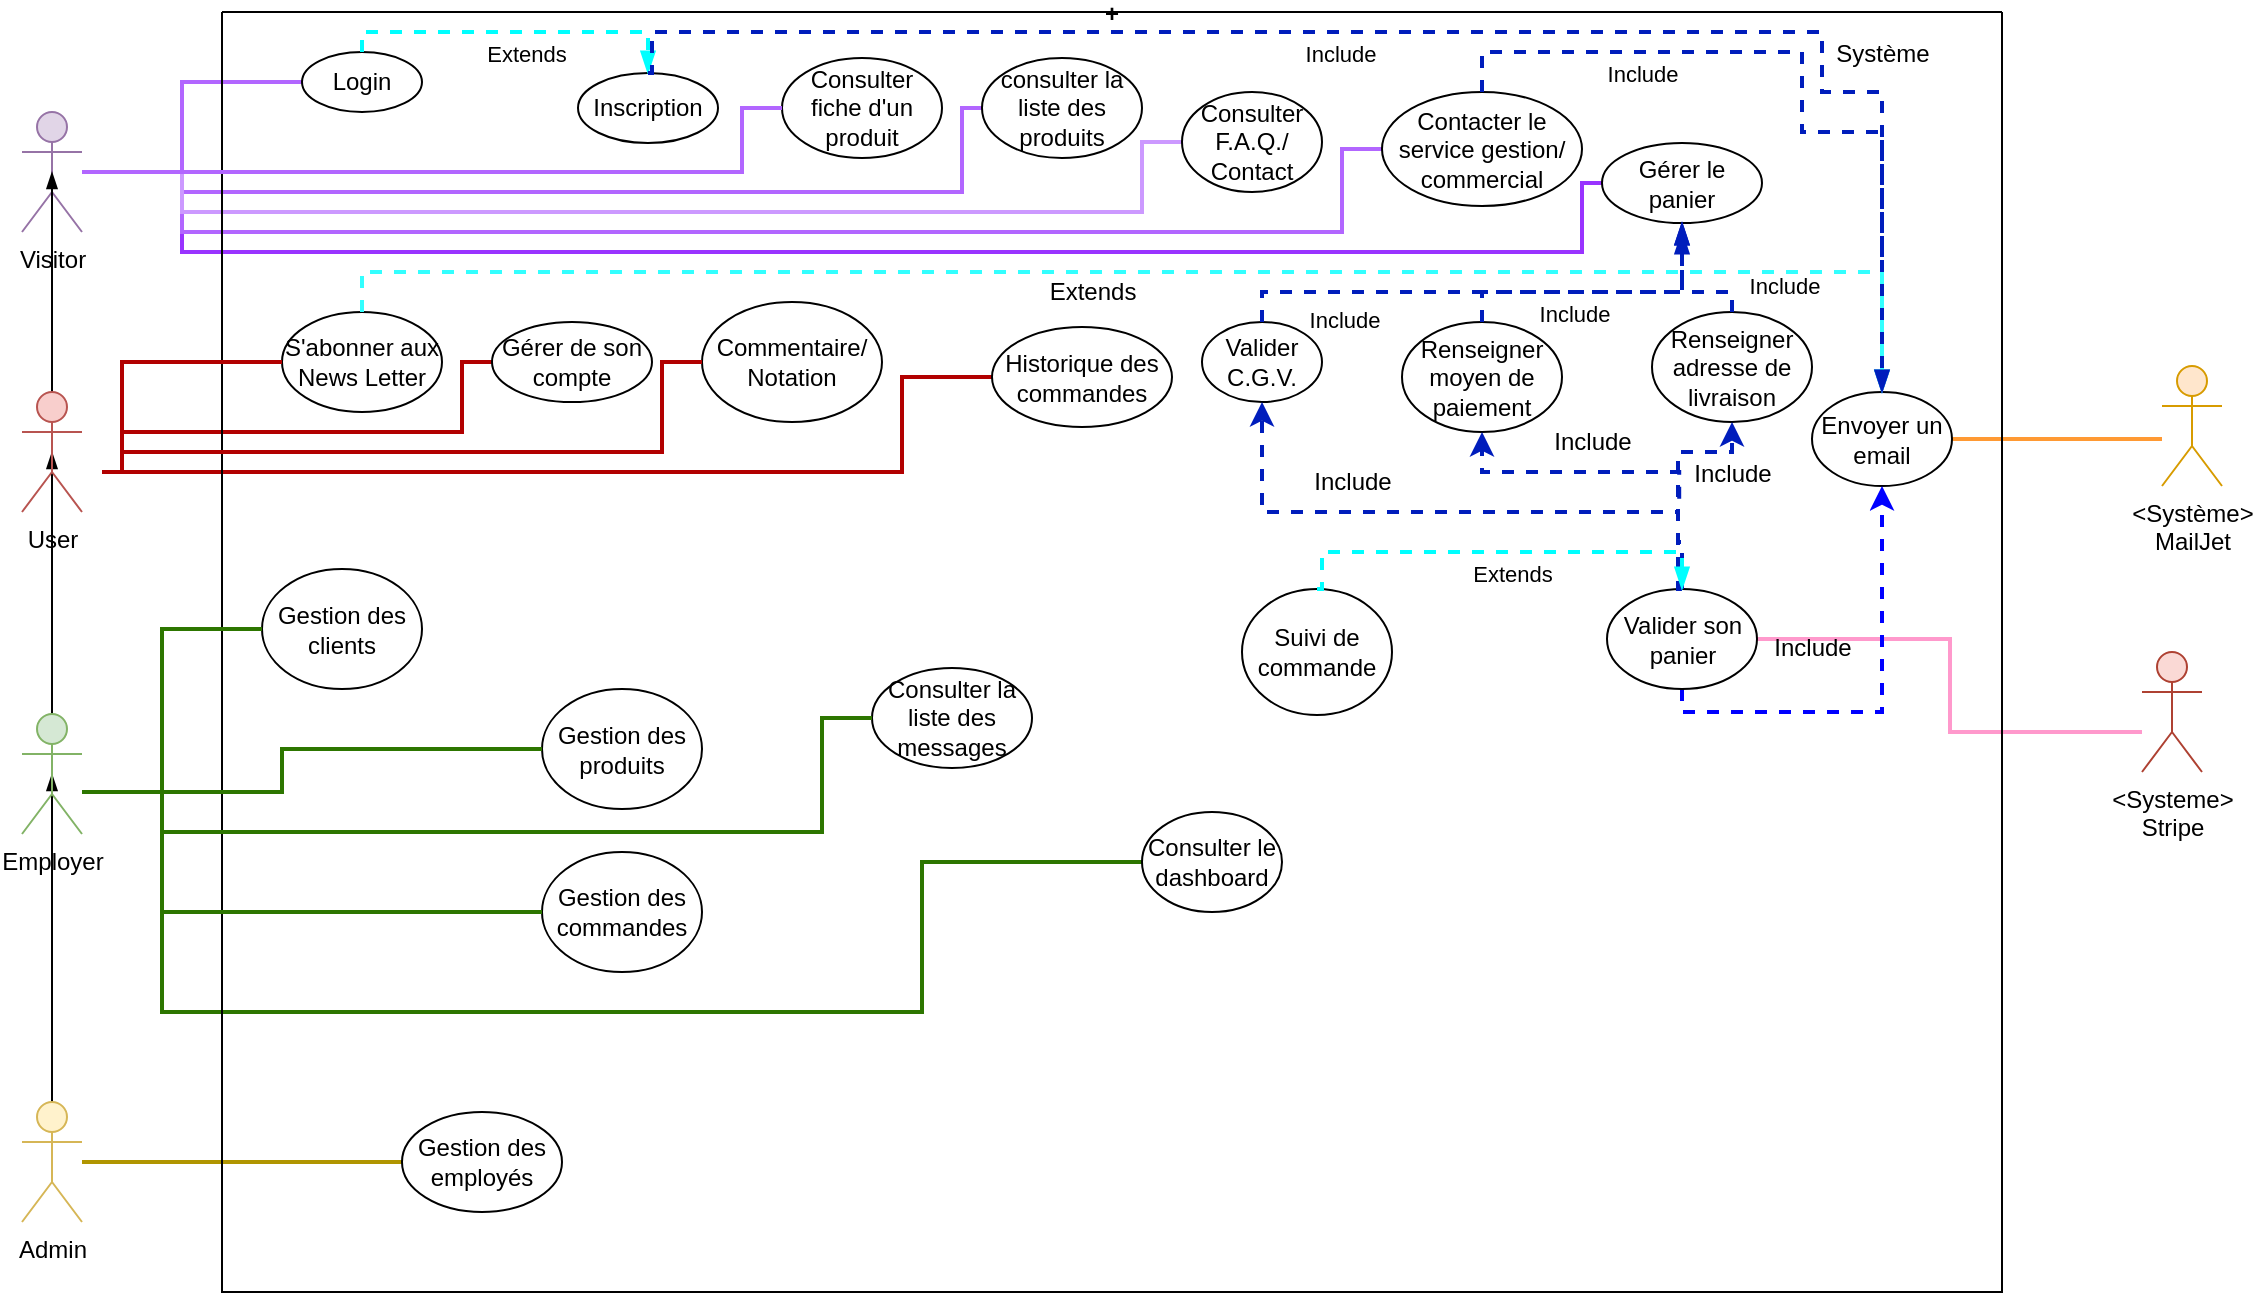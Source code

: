 <mxfile version="17.4.6" type="github">
  <diagram id="GzKakMBZJSLyFwyd6iJl" name="Page-1">
    <mxGraphModel dx="1250" dy="2178" grid="1" gridSize="10" guides="1" tooltips="1" connect="1" arrows="1" fold="1" page="1" pageScale="1" pageWidth="1169" pageHeight="1654" math="0" shadow="0">
      <root>
        <mxCell id="0" />
        <mxCell id="1" parent="0" />
        <mxCell id="Bii71_IuoEZ9I5wEcGJ1-39" style="edgeStyle=orthogonalEdgeStyle;rounded=0;orthogonalLoop=1;jettySize=auto;html=1;entryX=0.5;entryY=0.5;entryDx=0;entryDy=0;entryPerimeter=0;endArrow=blockThin;endFill=1;" edge="1" parent="1" source="Bii71_IuoEZ9I5wEcGJ1-1" target="Bii71_IuoEZ9I5wEcGJ1-5">
          <mxGeometry relative="1" as="geometry" />
        </mxCell>
        <mxCell id="Bii71_IuoEZ9I5wEcGJ1-44" style="edgeStyle=orthogonalEdgeStyle;rounded=0;orthogonalLoop=1;jettySize=auto;html=1;entryX=0;entryY=0.5;entryDx=0;entryDy=0;endArrow=none;endFill=0;strokeWidth=2;fillColor=#60a917;strokeColor=#2D7600;" edge="1" parent="1" target="Bii71_IuoEZ9I5wEcGJ1-30">
          <mxGeometry relative="1" as="geometry">
            <mxPoint x="40" y="230" as="sourcePoint" />
            <Array as="points">
              <mxPoint x="80" y="230" />
              <mxPoint x="80" y="340" />
              <mxPoint x="460" y="340" />
              <mxPoint x="460" y="265" />
            </Array>
          </mxGeometry>
        </mxCell>
        <mxCell id="Bii71_IuoEZ9I5wEcGJ1-36" style="edgeStyle=orthogonalEdgeStyle;rounded=0;orthogonalLoop=1;jettySize=auto;html=1;entryX=0;entryY=0.5;entryDx=0;entryDy=0;endArrow=none;endFill=0;fillColor=#e3c800;strokeColor=#B09500;strokeWidth=2;" edge="1" parent="1" source="Bii71_IuoEZ9I5wEcGJ1-3" target="Bii71_IuoEZ9I5wEcGJ1-34">
          <mxGeometry relative="1" as="geometry" />
        </mxCell>
        <mxCell id="Bii71_IuoEZ9I5wEcGJ1-38" style="edgeStyle=orthogonalEdgeStyle;rounded=0;orthogonalLoop=1;jettySize=auto;html=1;entryX=0.5;entryY=0.5;entryDx=0;entryDy=0;entryPerimeter=0;endArrow=blockThin;endFill=1;" edge="1" parent="1" source="Bii71_IuoEZ9I5wEcGJ1-3" target="Bii71_IuoEZ9I5wEcGJ1-1">
          <mxGeometry relative="1" as="geometry" />
        </mxCell>
        <mxCell id="Bii71_IuoEZ9I5wEcGJ1-3" value="Admin" style="shape=umlActor;verticalLabelPosition=bottom;verticalAlign=top;html=1;outlineConnect=0;fillColor=#fff2cc;strokeColor=#d6b656;" vertex="1" parent="1">
          <mxGeometry x="10" y="385" width="30" height="60" as="geometry" />
        </mxCell>
        <mxCell id="Bii71_IuoEZ9I5wEcGJ1-57" style="edgeStyle=orthogonalEdgeStyle;rounded=0;orthogonalLoop=1;jettySize=auto;html=1;entryX=0;entryY=0.5;entryDx=0;entryDy=0;endArrow=none;endFill=0;strokeWidth=2;fillColor=#6a00ff;strokeColor=#B266FF;" edge="1" parent="1" target="Bii71_IuoEZ9I5wEcGJ1-19">
          <mxGeometry relative="1" as="geometry">
            <mxPoint x="40" y="-80" as="sourcePoint" />
            <Array as="points">
              <mxPoint x="90" y="-80" />
              <mxPoint x="90" y="-125" />
            </Array>
          </mxGeometry>
        </mxCell>
        <mxCell id="Bii71_IuoEZ9I5wEcGJ1-58" style="edgeStyle=orthogonalEdgeStyle;rounded=0;orthogonalLoop=1;jettySize=auto;html=1;entryX=0;entryY=0.5;entryDx=0;entryDy=0;endArrow=none;endFill=0;strokeWidth=2;fillColor=#6a00ff;strokeColor=#9933FF;startArrow=none;" edge="1" parent="1" target="Bii71_IuoEZ9I5wEcGJ1-15">
          <mxGeometry relative="1" as="geometry">
            <mxPoint x="40" y="-80" as="sourcePoint" />
            <Array as="points">
              <mxPoint x="90" y="-80" />
              <mxPoint x="90" y="-40" />
              <mxPoint x="790" y="-40" />
              <mxPoint x="790" y="-74" />
            </Array>
          </mxGeometry>
        </mxCell>
        <mxCell id="Bii71_IuoEZ9I5wEcGJ1-60" style="edgeStyle=orthogonalEdgeStyle;rounded=0;orthogonalLoop=1;jettySize=auto;html=1;entryX=0;entryY=0.5;entryDx=0;entryDy=0;endArrow=none;endFill=0;strokeWidth=2;fillColor=#6a00ff;strokeColor=#B266FF;" edge="1" parent="1" target="Bii71_IuoEZ9I5wEcGJ1-14">
          <mxGeometry relative="1" as="geometry">
            <mxPoint x="40" y="-80" as="sourcePoint" />
            <Array as="points">
              <mxPoint x="90" y="-80" />
              <mxPoint x="90" y="-50" />
              <mxPoint x="670" y="-50" />
              <mxPoint x="670" y="-91" />
            </Array>
          </mxGeometry>
        </mxCell>
        <mxCell id="Bii71_IuoEZ9I5wEcGJ1-61" style="edgeStyle=orthogonalEdgeStyle;rounded=0;orthogonalLoop=1;jettySize=auto;html=1;endArrow=none;endFill=0;strokeWidth=2;fillColor=#6a00ff;strokeColor=#B266FF;entryX=0;entryY=0.5;entryDx=0;entryDy=0;" edge="1" parent="1" target="Bii71_IuoEZ9I5wEcGJ1-17">
          <mxGeometry relative="1" as="geometry">
            <mxPoint x="40" y="-80" as="sourcePoint" />
            <Array as="points">
              <mxPoint x="40" y="-80" />
              <mxPoint x="90" y="-80" />
              <mxPoint x="90" y="-70" />
              <mxPoint x="480" y="-70" />
              <mxPoint x="480" y="-112" />
            </Array>
          </mxGeometry>
        </mxCell>
        <mxCell id="Bii71_IuoEZ9I5wEcGJ1-142" style="edgeStyle=orthogonalEdgeStyle;rounded=0;orthogonalLoop=1;jettySize=auto;html=1;entryX=0;entryY=0.5;entryDx=0;entryDy=0;endArrow=none;endFill=0;endSize=6;strokeColor=#CC99FF;strokeWidth=2;" edge="1" parent="1" target="Bii71_IuoEZ9I5wEcGJ1-136">
          <mxGeometry relative="1" as="geometry">
            <mxPoint x="40" y="-80" as="sourcePoint" />
            <Array as="points">
              <mxPoint x="90" y="-80" />
              <mxPoint x="90" y="-60" />
              <mxPoint x="570" y="-60" />
              <mxPoint x="570" y="-95" />
            </Array>
          </mxGeometry>
        </mxCell>
        <mxCell id="Bii71_IuoEZ9I5wEcGJ1-4" value="Visitor" style="shape=umlActor;verticalLabelPosition=bottom;verticalAlign=top;html=1;outlineConnect=0;fillColor=#e1d5e7;strokeColor=#9673a6;" vertex="1" parent="1">
          <mxGeometry x="10" y="-110" width="30" height="60" as="geometry" />
        </mxCell>
        <mxCell id="Bii71_IuoEZ9I5wEcGJ1-40" style="edgeStyle=orthogonalEdgeStyle;rounded=0;orthogonalLoop=1;jettySize=auto;html=1;entryX=0.5;entryY=0.5;entryDx=0;entryDy=0;entryPerimeter=0;endArrow=blockThin;endFill=1;" edge="1" parent="1" source="Bii71_IuoEZ9I5wEcGJ1-5" target="Bii71_IuoEZ9I5wEcGJ1-4">
          <mxGeometry relative="1" as="geometry" />
        </mxCell>
        <mxCell id="Bii71_IuoEZ9I5wEcGJ1-47" style="edgeStyle=orthogonalEdgeStyle;rounded=0;orthogonalLoop=1;jettySize=auto;html=1;entryX=0;entryY=0.5;entryDx=0;entryDy=0;endArrow=none;endFill=0;strokeWidth=2;fillColor=#e51400;strokeColor=#B20000;" edge="1" parent="1" target="Bii71_IuoEZ9I5wEcGJ1-26">
          <mxGeometry relative="1" as="geometry">
            <mxPoint x="50" y="70" as="sourcePoint" />
            <Array as="points">
              <mxPoint x="450" y="70" />
              <mxPoint x="450" y="23" />
            </Array>
          </mxGeometry>
        </mxCell>
        <mxCell id="Bii71_IuoEZ9I5wEcGJ1-52" style="edgeStyle=orthogonalEdgeStyle;rounded=0;orthogonalLoop=1;jettySize=auto;html=1;entryX=0;entryY=0.5;entryDx=0;entryDy=0;endArrow=none;endFill=0;strokeWidth=2;fillColor=#e51400;strokeColor=#B20000;" edge="1" parent="1" target="Bii71_IuoEZ9I5wEcGJ1-22">
          <mxGeometry relative="1" as="geometry">
            <mxPoint x="50" y="70" as="sourcePoint" />
            <mxPoint x="390" y="275.5" as="targetPoint" />
            <Array as="points">
              <mxPoint x="60" y="70" />
              <mxPoint x="60" y="50" />
              <mxPoint x="230" y="50" />
              <mxPoint x="230" y="15" />
            </Array>
          </mxGeometry>
        </mxCell>
        <mxCell id="Bii71_IuoEZ9I5wEcGJ1-5" value="User" style="shape=umlActor;verticalLabelPosition=bottom;verticalAlign=top;html=1;outlineConnect=0;fillColor=#f8cecc;strokeColor=#b85450;" vertex="1" parent="1">
          <mxGeometry x="10" y="30" width="30" height="60" as="geometry" />
        </mxCell>
        <mxCell id="Bii71_IuoEZ9I5wEcGJ1-56" style="edgeStyle=orthogonalEdgeStyle;rounded=0;orthogonalLoop=1;jettySize=auto;html=1;entryX=1;entryY=0.5;entryDx=0;entryDy=0;endArrow=none;endFill=0;fillColor=#ffcccc;strokeColor=#FF99CC;strokeWidth=2;" edge="1" parent="1" source="Bii71_IuoEZ9I5wEcGJ1-6" target="Bii71_IuoEZ9I5wEcGJ1-23">
          <mxGeometry relative="1" as="geometry">
            <mxPoint x="570" y="221" as="targetPoint" />
            <Array as="points">
              <mxPoint x="974" y="200" />
              <mxPoint x="974" y="154" />
            </Array>
          </mxGeometry>
        </mxCell>
        <mxCell id="Bii71_IuoEZ9I5wEcGJ1-6" value="&amp;lt;Systeme&amp;gt;&lt;br&gt;Stripe" style="shape=umlActor;verticalLabelPosition=bottom;verticalAlign=top;html=1;outlineConnect=0;fillColor=#fad9d5;strokeColor=#ae4132;" vertex="1" parent="1">
          <mxGeometry x="1070" y="160" width="30" height="60" as="geometry" />
        </mxCell>
        <mxCell id="Bii71_IuoEZ9I5wEcGJ1-67" style="edgeStyle=orthogonalEdgeStyle;rounded=0;orthogonalLoop=1;jettySize=auto;html=1;entryX=1;entryY=0.5;entryDx=0;entryDy=0;endArrow=none;endFill=0;fillColor=#fa6800;strokeColor=#FF9933;strokeWidth=2;" edge="1" parent="1" source="Bii71_IuoEZ9I5wEcGJ1-7" target="Bii71_IuoEZ9I5wEcGJ1-135">
          <mxGeometry relative="1" as="geometry">
            <Array as="points">
              <mxPoint x="970" y="54" />
            </Array>
          </mxGeometry>
        </mxCell>
        <mxCell id="Bii71_IuoEZ9I5wEcGJ1-7" value="&amp;lt;Système&amp;gt;&lt;br&gt;MailJet" style="shape=umlActor;verticalLabelPosition=bottom;verticalAlign=top;html=1;outlineConnect=0;fillColor=#ffe6cc;strokeColor=#d79b00;" vertex="1" parent="1">
          <mxGeometry x="1080" y="17" width="30" height="60" as="geometry" />
        </mxCell>
        <mxCell id="Bii71_IuoEZ9I5wEcGJ1-12" value="+" style="swimlane;startSize=0;" vertex="1" parent="1">
          <mxGeometry x="110" y="-160" width="890" height="640" as="geometry" />
        </mxCell>
        <mxCell id="Bii71_IuoEZ9I5wEcGJ1-13" value="Système" style="text;html=1;align=center;verticalAlign=middle;resizable=0;points=[];autosize=1;strokeColor=none;fillColor=none;" vertex="1" parent="Bii71_IuoEZ9I5wEcGJ1-12">
          <mxGeometry x="800" y="10.5" width="60" height="20" as="geometry" />
        </mxCell>
        <mxCell id="Bii71_IuoEZ9I5wEcGJ1-19" value="Login" style="ellipse;whiteSpace=wrap;html=1;" vertex="1" parent="Bii71_IuoEZ9I5wEcGJ1-12">
          <mxGeometry x="40" y="20" width="60" height="30" as="geometry" />
        </mxCell>
        <mxCell id="Bii71_IuoEZ9I5wEcGJ1-18" value="Inscription" style="ellipse;whiteSpace=wrap;html=1;" vertex="1" parent="Bii71_IuoEZ9I5wEcGJ1-12">
          <mxGeometry x="178" y="30.5" width="70" height="35" as="geometry" />
        </mxCell>
        <mxCell id="Bii71_IuoEZ9I5wEcGJ1-16" value="Consulter fiche d&#39;un produit" style="ellipse;whiteSpace=wrap;html=1;" vertex="1" parent="Bii71_IuoEZ9I5wEcGJ1-12">
          <mxGeometry x="280" y="23" width="80" height="50" as="geometry" />
        </mxCell>
        <mxCell id="Bii71_IuoEZ9I5wEcGJ1-24" value="Suivi de commande" style="ellipse;whiteSpace=wrap;html=1;" vertex="1" parent="Bii71_IuoEZ9I5wEcGJ1-12">
          <mxGeometry x="510" y="288.5" width="75" height="63" as="geometry" />
        </mxCell>
        <mxCell id="Bii71_IuoEZ9I5wEcGJ1-32" value="Gestion des produits" style="ellipse;whiteSpace=wrap;html=1;" vertex="1" parent="Bii71_IuoEZ9I5wEcGJ1-12">
          <mxGeometry x="160" y="338.5" width="80" height="60" as="geometry" />
        </mxCell>
        <mxCell id="Bii71_IuoEZ9I5wEcGJ1-31" value="Gestion des commandes" style="ellipse;whiteSpace=wrap;html=1;" vertex="1" parent="Bii71_IuoEZ9I5wEcGJ1-12">
          <mxGeometry x="160" y="420" width="80" height="60" as="geometry" />
        </mxCell>
        <mxCell id="Bii71_IuoEZ9I5wEcGJ1-30" value="Consulter le dashboard" style="ellipse;whiteSpace=wrap;html=1;" vertex="1" parent="Bii71_IuoEZ9I5wEcGJ1-12">
          <mxGeometry x="460" y="400" width="70" height="50" as="geometry" />
        </mxCell>
        <mxCell id="Bii71_IuoEZ9I5wEcGJ1-29" value="Consulter la liste des messages" style="ellipse;whiteSpace=wrap;html=1;" vertex="1" parent="Bii71_IuoEZ9I5wEcGJ1-12">
          <mxGeometry x="325" y="328" width="80" height="50" as="geometry" />
        </mxCell>
        <mxCell id="Bii71_IuoEZ9I5wEcGJ1-34" value="Gestion des employés" style="ellipse;whiteSpace=wrap;html=1;" vertex="1" parent="Bii71_IuoEZ9I5wEcGJ1-12">
          <mxGeometry x="90" y="550" width="80" height="50" as="geometry" />
        </mxCell>
        <mxCell id="Bii71_IuoEZ9I5wEcGJ1-69" value="Extends" style="endArrow=blockThin;endSize=6;endFill=1;html=1;rounded=0;exitX=0.5;exitY=0;exitDx=0;exitDy=0;dashed=1;edgeStyle=orthogonalEdgeStyle;labelPosition=center;verticalLabelPosition=top;align=center;verticalAlign=bottom;entryX=0.5;entryY=0;entryDx=0;entryDy=0;strokeWidth=2;fillColor=#1ba1e2;strokeColor=#00FFFF;" edge="1" parent="Bii71_IuoEZ9I5wEcGJ1-12" source="Bii71_IuoEZ9I5wEcGJ1-19" target="Bii71_IuoEZ9I5wEcGJ1-18">
          <mxGeometry x="0.053" y="-20" width="160" relative="1" as="geometry">
            <mxPoint x="20" y="9" as="sourcePoint" />
            <mxPoint x="180" y="9" as="targetPoint" />
            <Array as="points">
              <mxPoint x="70" y="10" />
              <mxPoint x="213" y="10" />
            </Array>
            <mxPoint as="offset" />
          </mxGeometry>
        </mxCell>
        <mxCell id="Bii71_IuoEZ9I5wEcGJ1-33" value="Gestion des clients" style="ellipse;whiteSpace=wrap;html=1;" vertex="1" parent="Bii71_IuoEZ9I5wEcGJ1-12">
          <mxGeometry x="20" y="278.5" width="80" height="60" as="geometry" />
        </mxCell>
        <mxCell id="Bii71_IuoEZ9I5wEcGJ1-45" style="edgeStyle=orthogonalEdgeStyle;rounded=0;orthogonalLoop=1;jettySize=auto;html=1;endArrow=none;endFill=0;strokeWidth=2;fillColor=#60a917;strokeColor=#2D7600;startArrow=none;entryX=0;entryY=0.5;entryDx=0;entryDy=0;" edge="1" parent="Bii71_IuoEZ9I5wEcGJ1-12" target="Bii71_IuoEZ9I5wEcGJ1-29">
          <mxGeometry relative="1" as="geometry">
            <mxPoint x="-70" y="390" as="sourcePoint" />
            <Array as="points">
              <mxPoint x="-30" y="390" />
              <mxPoint x="-30" y="410" />
              <mxPoint x="300" y="410" />
              <mxPoint x="300" y="353" />
            </Array>
          </mxGeometry>
        </mxCell>
        <mxCell id="Bii71_IuoEZ9I5wEcGJ1-15" value="Gérer le panier" style="ellipse;whiteSpace=wrap;html=1;gradientColor=#ffffff;" vertex="1" parent="Bii71_IuoEZ9I5wEcGJ1-12">
          <mxGeometry x="690" y="65.5" width="80" height="40" as="geometry" />
        </mxCell>
        <mxCell id="Bii71_IuoEZ9I5wEcGJ1-62" style="edgeStyle=orthogonalEdgeStyle;rounded=0;orthogonalLoop=1;jettySize=auto;html=1;endArrow=none;endFill=0;strokeWidth=2;fillColor=#6a00ff;strokeColor=#B266FF;startArrow=none;entryX=0;entryY=0.5;entryDx=0;entryDy=0;" edge="1" parent="Bii71_IuoEZ9I5wEcGJ1-12" target="Bii71_IuoEZ9I5wEcGJ1-16">
          <mxGeometry relative="1" as="geometry">
            <mxPoint x="-70" y="80" as="sourcePoint" />
            <Array as="points">
              <mxPoint x="260" y="80" />
              <mxPoint x="260" y="48" />
            </Array>
          </mxGeometry>
        </mxCell>
        <mxCell id="Bii71_IuoEZ9I5wEcGJ1-21" value="Renseigner moyen de paiement" style="ellipse;whiteSpace=wrap;html=1;" vertex="1" parent="Bii71_IuoEZ9I5wEcGJ1-12">
          <mxGeometry x="590" y="155" width="80" height="55" as="geometry" />
        </mxCell>
        <mxCell id="Bii71_IuoEZ9I5wEcGJ1-28" value="Commentaire/ Notation" style="ellipse;whiteSpace=wrap;html=1;" vertex="1" parent="Bii71_IuoEZ9I5wEcGJ1-12">
          <mxGeometry x="240" y="145" width="90" height="60" as="geometry" />
        </mxCell>
        <mxCell id="Bii71_IuoEZ9I5wEcGJ1-26" value="Historique des commandes" style="ellipse;whiteSpace=wrap;html=1;" vertex="1" parent="Bii71_IuoEZ9I5wEcGJ1-12">
          <mxGeometry x="385" y="157.5" width="90" height="50" as="geometry" />
        </mxCell>
        <mxCell id="Bii71_IuoEZ9I5wEcGJ1-25" value="S&#39;abonner aux News Letter" style="ellipse;whiteSpace=wrap;html=1;" vertex="1" parent="Bii71_IuoEZ9I5wEcGJ1-12">
          <mxGeometry x="30" y="150" width="80" height="50" as="geometry" />
        </mxCell>
        <mxCell id="Bii71_IuoEZ9I5wEcGJ1-17" value="consulter la liste des produits" style="ellipse;whiteSpace=wrap;html=1;" vertex="1" parent="Bii71_IuoEZ9I5wEcGJ1-12">
          <mxGeometry x="380" y="23" width="80" height="50" as="geometry" />
        </mxCell>
        <mxCell id="Bii71_IuoEZ9I5wEcGJ1-135" value="Envoyer un email" style="ellipse;whiteSpace=wrap;html=1;" vertex="1" parent="Bii71_IuoEZ9I5wEcGJ1-12">
          <mxGeometry x="795" y="190" width="70" height="47" as="geometry" />
        </mxCell>
        <mxCell id="Bii71_IuoEZ9I5wEcGJ1-139" value="Include" style="endArrow=blockThin;endSize=6;endFill=1;html=1;rounded=0;dashed=1;labelPosition=center;verticalLabelPosition=top;align=center;verticalAlign=bottom;edgeStyle=orthogonalEdgeStyle;exitX=0.5;exitY=0;exitDx=0;exitDy=0;entryX=0.5;entryY=0;entryDx=0;entryDy=0;strokeWidth=2;fillColor=#0050ef;strokeColor=#001DBC;" edge="1" parent="Bii71_IuoEZ9I5wEcGJ1-12" source="Bii71_IuoEZ9I5wEcGJ1-18" target="Bii71_IuoEZ9I5wEcGJ1-135">
          <mxGeometry x="-0.104" y="-20" width="160" relative="1" as="geometry">
            <mxPoint x="80" y="120" as="sourcePoint" />
            <mxPoint x="220" y="130" as="targetPoint" />
            <Array as="points">
              <mxPoint x="215" y="10" />
              <mxPoint x="800" y="10" />
              <mxPoint x="800" y="40" />
              <mxPoint x="830" y="40" />
            </Array>
            <mxPoint as="offset" />
          </mxGeometry>
        </mxCell>
        <mxCell id="Bii71_IuoEZ9I5wEcGJ1-136" value="Consulter F.A.Q./ Contact" style="ellipse;whiteSpace=wrap;html=1;" vertex="1" parent="Bii71_IuoEZ9I5wEcGJ1-12">
          <mxGeometry x="480" y="40" width="70" height="50" as="geometry" />
        </mxCell>
        <mxCell id="Bii71_IuoEZ9I5wEcGJ1-27" value="Renseigner adresse de livraison" style="ellipse;whiteSpace=wrap;html=1;" vertex="1" parent="Bii71_IuoEZ9I5wEcGJ1-12">
          <mxGeometry x="715" y="150" width="80" height="55" as="geometry" />
        </mxCell>
        <mxCell id="Bii71_IuoEZ9I5wEcGJ1-81" value="Include" style="endArrow=blockThin;endSize=6;endFill=1;html=1;rounded=0;dashed=1;labelPosition=center;verticalLabelPosition=top;align=center;verticalAlign=bottom;edgeStyle=orthogonalEdgeStyle;strokeWidth=2;fillColor=#0050ef;strokeColor=#001DBC;startArrow=none;exitX=0.5;exitY=0;exitDx=0;exitDy=0;" edge="1" parent="Bii71_IuoEZ9I5wEcGJ1-12" source="Bii71_IuoEZ9I5wEcGJ1-21">
          <mxGeometry x="-0.164" y="-20" width="160" relative="1" as="geometry">
            <mxPoint x="280" y="230" as="sourcePoint" />
            <mxPoint x="730" y="110" as="targetPoint" />
            <Array as="points">
              <mxPoint x="630" y="140" />
              <mxPoint x="730" y="140" />
            </Array>
            <mxPoint as="offset" />
          </mxGeometry>
        </mxCell>
        <mxCell id="Bii71_IuoEZ9I5wEcGJ1-20" value="Valider C.G.V." style="ellipse;whiteSpace=wrap;html=1;" vertex="1" parent="Bii71_IuoEZ9I5wEcGJ1-12">
          <mxGeometry x="490" y="155" width="60" height="40" as="geometry" />
        </mxCell>
        <mxCell id="Bii71_IuoEZ9I5wEcGJ1-76" value="Include" style="endArrow=blockThin;endSize=6;endFill=1;html=1;rounded=0;dashed=1;labelPosition=center;verticalLabelPosition=top;align=center;verticalAlign=bottom;edgeStyle=orthogonalEdgeStyle;exitX=0.5;exitY=0;exitDx=0;exitDy=0;entryX=0.5;entryY=1;entryDx=0;entryDy=0;strokeWidth=2;fillColor=#0050ef;strokeColor=#001DBC;startArrow=none;" edge="1" parent="Bii71_IuoEZ9I5wEcGJ1-12" source="Bii71_IuoEZ9I5wEcGJ1-27" target="Bii71_IuoEZ9I5wEcGJ1-15">
          <mxGeometry x="-0.845" y="-21" width="160" relative="1" as="geometry">
            <mxPoint x="302.5" y="231" as="sourcePoint" />
            <mxPoint x="210" y="181" as="targetPoint" />
            <Array as="points">
              <mxPoint x="755" y="140" />
              <mxPoint x="730" y="140" />
            </Array>
            <mxPoint x="5" y="1" as="offset" />
          </mxGeometry>
        </mxCell>
        <mxCell id="Bii71_IuoEZ9I5wEcGJ1-146" value="Extends" style="text;html=1;align=center;verticalAlign=middle;resizable=0;points=[];autosize=1;strokeColor=none;fillColor=none;" vertex="1" parent="Bii71_IuoEZ9I5wEcGJ1-12">
          <mxGeometry x="405" y="130" width="60" height="20" as="geometry" />
        </mxCell>
        <mxCell id="Bii71_IuoEZ9I5wEcGJ1-75" value="Include" style="endArrow=blockThin;endSize=6;endFill=1;html=1;rounded=0;dashed=1;labelPosition=center;verticalLabelPosition=top;align=center;verticalAlign=bottom;edgeStyle=orthogonalEdgeStyle;entryX=0.5;entryY=1;entryDx=0;entryDy=0;strokeWidth=2;fillColor=#0050ef;strokeColor=#001DBC;startArrow=none;exitX=0.5;exitY=0;exitDx=0;exitDy=0;" edge="1" parent="Bii71_IuoEZ9I5wEcGJ1-12" source="Bii71_IuoEZ9I5wEcGJ1-20" target="Bii71_IuoEZ9I5wEcGJ1-15">
          <mxGeometry x="-0.575" y="-22" width="160" relative="1" as="geometry">
            <mxPoint x="190" y="240" as="sourcePoint" />
            <mxPoint x="-175" y="249" as="targetPoint" />
            <Array as="points">
              <mxPoint x="520" y="140" />
              <mxPoint x="730" y="140" />
            </Array>
            <mxPoint x="1" y="1" as="offset" />
          </mxGeometry>
        </mxCell>
        <mxCell id="Bii71_IuoEZ9I5wEcGJ1-162" value="" style="edgeStyle=orthogonalEdgeStyle;rounded=0;orthogonalLoop=1;jettySize=auto;html=1;dashed=1;endArrow=classic;endFill=1;endSize=6;strokeColor=#0000FF;strokeWidth=2;exitX=0.5;exitY=1;exitDx=0;exitDy=0;entryX=0.5;entryY=1;entryDx=0;entryDy=0;" edge="1" parent="Bii71_IuoEZ9I5wEcGJ1-12" source="Bii71_IuoEZ9I5wEcGJ1-23" target="Bii71_IuoEZ9I5wEcGJ1-135">
          <mxGeometry relative="1" as="geometry">
            <Array as="points">
              <mxPoint x="730" y="350" />
              <mxPoint x="830" y="350" />
            </Array>
          </mxGeometry>
        </mxCell>
        <mxCell id="Bii71_IuoEZ9I5wEcGJ1-23" value="Valider son panier" style="ellipse;whiteSpace=wrap;html=1;" vertex="1" parent="Bii71_IuoEZ9I5wEcGJ1-12">
          <mxGeometry x="692.5" y="288.5" width="75" height="50" as="geometry" />
        </mxCell>
        <mxCell id="Bii71_IuoEZ9I5wEcGJ1-147" value="" style="endArrow=classic;endSize=6;endFill=1;html=1;rounded=0;dashed=1;labelPosition=center;verticalLabelPosition=top;align=center;verticalAlign=bottom;edgeStyle=orthogonalEdgeStyle;strokeWidth=2;fillColor=#0050ef;strokeColor=#001DBC;exitX=0.5;exitY=0;exitDx=0;exitDy=0;entryX=0.5;entryY=1;entryDx=0;entryDy=0;" edge="1" parent="Bii71_IuoEZ9I5wEcGJ1-12" source="Bii71_IuoEZ9I5wEcGJ1-23" target="Bii71_IuoEZ9I5wEcGJ1-27">
          <mxGeometry x="0.035" y="-17" width="160" relative="1" as="geometry">
            <mxPoint x="730" y="330" as="sourcePoint" />
            <mxPoint x="600" y="210" as="targetPoint" />
            <Array as="points">
              <mxPoint x="728" y="220" />
              <mxPoint x="755" y="220" />
            </Array>
            <mxPoint as="offset" />
          </mxGeometry>
        </mxCell>
        <mxCell id="Bii71_IuoEZ9I5wEcGJ1-152" value="Include" style="text;html=1;align=center;verticalAlign=middle;resizable=0;points=[];autosize=1;strokeColor=none;fillColor=none;" vertex="1" parent="Bii71_IuoEZ9I5wEcGJ1-12">
          <mxGeometry x="540" y="225" width="50" height="20" as="geometry" />
        </mxCell>
        <mxCell id="Bii71_IuoEZ9I5wEcGJ1-155" value="Include" style="text;html=1;align=center;verticalAlign=middle;resizable=0;points=[];autosize=1;strokeColor=none;fillColor=none;" vertex="1" parent="Bii71_IuoEZ9I5wEcGJ1-12">
          <mxGeometry x="730" y="221" width="50" height="20" as="geometry" />
        </mxCell>
        <mxCell id="Bii71_IuoEZ9I5wEcGJ1-156" value="" style="endArrow=classic;endSize=6;endFill=1;html=1;rounded=0;dashed=1;labelPosition=center;verticalLabelPosition=top;align=center;verticalAlign=bottom;edgeStyle=orthogonalEdgeStyle;strokeWidth=2;fillColor=#0050ef;strokeColor=#001DBC;exitX=-0.028;exitY=1.12;exitDx=0;exitDy=0;entryX=0.5;entryY=1;entryDx=0;entryDy=0;exitPerimeter=0;" edge="1" parent="Bii71_IuoEZ9I5wEcGJ1-12" source="Bii71_IuoEZ9I5wEcGJ1-155" target="Bii71_IuoEZ9I5wEcGJ1-21">
          <mxGeometry x="0.035" y="-17" width="160" relative="1" as="geometry">
            <mxPoint x="737.5" y="260" as="sourcePoint" />
            <mxPoint x="765" y="215" as="targetPoint" />
            <Array as="points">
              <mxPoint x="729" y="230" />
              <mxPoint x="630" y="230" />
            </Array>
            <mxPoint as="offset" />
          </mxGeometry>
        </mxCell>
        <mxCell id="Bii71_IuoEZ9I5wEcGJ1-154" value="Include" style="text;html=1;align=center;verticalAlign=middle;resizable=0;points=[];autosize=1;strokeColor=none;fillColor=none;" vertex="1" parent="Bii71_IuoEZ9I5wEcGJ1-12">
          <mxGeometry x="660" y="205" width="50" height="20" as="geometry" />
        </mxCell>
        <mxCell id="Bii71_IuoEZ9I5wEcGJ1-157" value="" style="endArrow=classic;endSize=6;endFill=1;html=1;rounded=0;dashed=1;labelPosition=center;verticalLabelPosition=top;align=center;verticalAlign=bottom;edgeStyle=orthogonalEdgeStyle;strokeWidth=2;fillColor=#0050ef;strokeColor=#001DBC;entryX=0.5;entryY=1;entryDx=0;entryDy=0;exitX=0.5;exitY=0;exitDx=0;exitDy=0;" edge="1" parent="Bii71_IuoEZ9I5wEcGJ1-12" source="Bii71_IuoEZ9I5wEcGJ1-23" target="Bii71_IuoEZ9I5wEcGJ1-20">
          <mxGeometry x="0.035" y="-17" width="160" relative="1" as="geometry">
            <mxPoint x="747.5" y="270" as="sourcePoint" />
            <mxPoint x="775" y="225" as="targetPoint" />
            <Array as="points">
              <mxPoint x="728" y="265" />
              <mxPoint x="728" y="250" />
              <mxPoint x="520" y="250" />
            </Array>
            <mxPoint as="offset" />
          </mxGeometry>
        </mxCell>
        <mxCell id="Bii71_IuoEZ9I5wEcGJ1-161" value="Include" style="text;html=1;align=center;verticalAlign=middle;resizable=0;points=[];autosize=1;strokeColor=none;fillColor=none;" vertex="1" parent="Bii71_IuoEZ9I5wEcGJ1-12">
          <mxGeometry x="770" y="308" width="50" height="20" as="geometry" />
        </mxCell>
        <mxCell id="Bii71_IuoEZ9I5wEcGJ1-163" value="Extends" style="endArrow=blockThin;endSize=6;endFill=1;html=1;rounded=0;exitX=0.5;exitY=0;exitDx=0;exitDy=0;dashed=1;edgeStyle=orthogonalEdgeStyle;labelPosition=center;verticalLabelPosition=top;align=center;verticalAlign=bottom;entryX=0.5;entryY=0;entryDx=0;entryDy=0;strokeWidth=2;fillColor=#1ba1e2;strokeColor=#00FFFF;" edge="1" parent="Bii71_IuoEZ9I5wEcGJ1-12" source="Bii71_IuoEZ9I5wEcGJ1-24" target="Bii71_IuoEZ9I5wEcGJ1-23">
          <mxGeometry x="0.053" y="-20" width="160" relative="1" as="geometry">
            <mxPoint x="550" y="264" as="sourcePoint" />
            <mxPoint x="693" y="274.5" as="targetPoint" />
            <Array as="points">
              <mxPoint x="550" y="289" />
              <mxPoint x="550" y="270" />
              <mxPoint x="730" y="270" />
            </Array>
            <mxPoint as="offset" />
          </mxGeometry>
        </mxCell>
        <mxCell id="Bii71_IuoEZ9I5wEcGJ1-1" value="Employer" style="shape=umlActor;verticalLabelPosition=bottom;verticalAlign=top;html=1;outlineConnect=0;fillColor=#d5e8d4;strokeColor=#82b366;" vertex="1" parent="Bii71_IuoEZ9I5wEcGJ1-12">
          <mxGeometry x="-100" y="351" width="30" height="60" as="geometry" />
        </mxCell>
        <mxCell id="Bii71_IuoEZ9I5wEcGJ1-41" style="edgeStyle=orthogonalEdgeStyle;rounded=0;orthogonalLoop=1;jettySize=auto;html=1;entryX=0;entryY=0.5;entryDx=0;entryDy=0;endArrow=none;endFill=0;strokeWidth=2;fillColor=#60a917;strokeColor=#2D7600;" edge="1" parent="Bii71_IuoEZ9I5wEcGJ1-12" source="Bii71_IuoEZ9I5wEcGJ1-1" target="Bii71_IuoEZ9I5wEcGJ1-32">
          <mxGeometry relative="1" as="geometry">
            <Array as="points">
              <mxPoint x="30" y="390" />
              <mxPoint x="30" y="369" />
            </Array>
          </mxGeometry>
        </mxCell>
        <mxCell id="Bii71_IuoEZ9I5wEcGJ1-42" style="edgeStyle=orthogonalEdgeStyle;rounded=0;orthogonalLoop=1;jettySize=auto;html=1;entryX=0;entryY=0.5;entryDx=0;entryDy=0;endArrow=none;endFill=0;strokeWidth=2;fillColor=#60a917;strokeColor=#2D7600;" edge="1" parent="Bii71_IuoEZ9I5wEcGJ1-12" source="Bii71_IuoEZ9I5wEcGJ1-1" target="Bii71_IuoEZ9I5wEcGJ1-31">
          <mxGeometry relative="1" as="geometry">
            <Array as="points">
              <mxPoint x="-30" y="390" />
              <mxPoint x="-30" y="450" />
              <mxPoint x="160" y="450" />
            </Array>
          </mxGeometry>
        </mxCell>
        <mxCell id="Bii71_IuoEZ9I5wEcGJ1-43" style="edgeStyle=orthogonalEdgeStyle;rounded=0;orthogonalLoop=1;jettySize=auto;html=1;endArrow=none;endFill=0;strokeWidth=2;fillColor=#60a917;strokeColor=#2D7600;entryX=0;entryY=0.5;entryDx=0;entryDy=0;" edge="1" parent="Bii71_IuoEZ9I5wEcGJ1-12" source="Bii71_IuoEZ9I5wEcGJ1-1" target="Bii71_IuoEZ9I5wEcGJ1-33">
          <mxGeometry relative="1" as="geometry">
            <Array as="points">
              <mxPoint x="-30" y="390" />
              <mxPoint x="-30" y="309" />
            </Array>
          </mxGeometry>
        </mxCell>
        <mxCell id="Bii71_IuoEZ9I5wEcGJ1-88" value="" style="edgeStyle=orthogonalEdgeStyle;rounded=0;orthogonalLoop=1;jettySize=auto;html=1;endArrow=none;endFill=0;strokeWidth=2;fillColor=#e51400;strokeColor=#B20000;startArrow=none;entryX=0;entryY=0.5;entryDx=0;entryDy=0;" edge="1" parent="1" target="Bii71_IuoEZ9I5wEcGJ1-28">
          <mxGeometry relative="1" as="geometry">
            <mxPoint x="50" y="70" as="sourcePoint" />
            <mxPoint x="672.5" y="240" as="targetPoint" />
            <Array as="points">
              <mxPoint x="60" y="70" />
              <mxPoint x="60" y="60" />
              <mxPoint x="330" y="60" />
              <mxPoint x="330" y="15" />
            </Array>
          </mxGeometry>
        </mxCell>
        <mxCell id="Bii71_IuoEZ9I5wEcGJ1-94" value="" style="edgeStyle=orthogonalEdgeStyle;rounded=0;orthogonalLoop=1;jettySize=auto;html=1;endArrow=none;endFill=0;strokeWidth=2;fillColor=#e51400;strokeColor=#B20000;startArrow=none;exitX=0;exitY=0.5;exitDx=0;exitDy=0;" edge="1" parent="1" source="Bii71_IuoEZ9I5wEcGJ1-25">
          <mxGeometry relative="1" as="geometry">
            <mxPoint x="525" y="200" as="sourcePoint" />
            <mxPoint x="50" y="70" as="targetPoint" />
            <Array as="points">
              <mxPoint x="60" y="15" />
              <mxPoint x="60" y="70" />
            </Array>
          </mxGeometry>
        </mxCell>
        <mxCell id="Bii71_IuoEZ9I5wEcGJ1-14" value="Contacter le service gestion/ commercial" style="ellipse;whiteSpace=wrap;html=1;" vertex="1" parent="1">
          <mxGeometry x="690" y="-120" width="100" height="57" as="geometry" />
        </mxCell>
        <mxCell id="Bii71_IuoEZ9I5wEcGJ1-140" style="edgeStyle=orthogonalEdgeStyle;rounded=0;orthogonalLoop=1;jettySize=auto;html=1;dashed=1;endArrow=blockThin;endFill=1;endSize=6;strokeColor=#33FFFF;strokeWidth=2;" edge="1" parent="1">
          <mxGeometry relative="1" as="geometry">
            <mxPoint x="940" y="30" as="targetPoint" />
            <mxPoint x="180" y="-10" as="sourcePoint" />
            <Array as="points">
              <mxPoint x="180" y="-30" />
              <mxPoint x="940" y="-30" />
            </Array>
          </mxGeometry>
        </mxCell>
        <mxCell id="Bii71_IuoEZ9I5wEcGJ1-144" value="Include" style="endArrow=blockThin;endSize=6;endFill=1;html=1;rounded=0;dashed=1;labelPosition=center;verticalLabelPosition=top;align=center;verticalAlign=bottom;edgeStyle=orthogonalEdgeStyle;strokeWidth=2;fillColor=#0050ef;strokeColor=#001DBC;entryX=0.5;entryY=0;entryDx=0;entryDy=0;startArrow=none;exitX=0.5;exitY=0;exitDx=0;exitDy=0;" edge="1" parent="1" source="Bii71_IuoEZ9I5wEcGJ1-14" target="Bii71_IuoEZ9I5wEcGJ1-135">
          <mxGeometry x="-0.487" y="-20" width="160" relative="1" as="geometry">
            <mxPoint x="530" y="96" as="sourcePoint" />
            <mxPoint x="530" y="20" as="targetPoint" />
            <Array as="points">
              <mxPoint x="740" y="-140" />
              <mxPoint x="900" y="-140" />
              <mxPoint x="900" y="-100" />
              <mxPoint x="940" y="-100" />
            </Array>
            <mxPoint as="offset" />
          </mxGeometry>
        </mxCell>
        <mxCell id="Bii71_IuoEZ9I5wEcGJ1-22" value="Gérer de son compte" style="ellipse;whiteSpace=wrap;html=1;" vertex="1" parent="1">
          <mxGeometry x="245" y="-5" width="80" height="40" as="geometry" />
        </mxCell>
      </root>
    </mxGraphModel>
  </diagram>
</mxfile>
